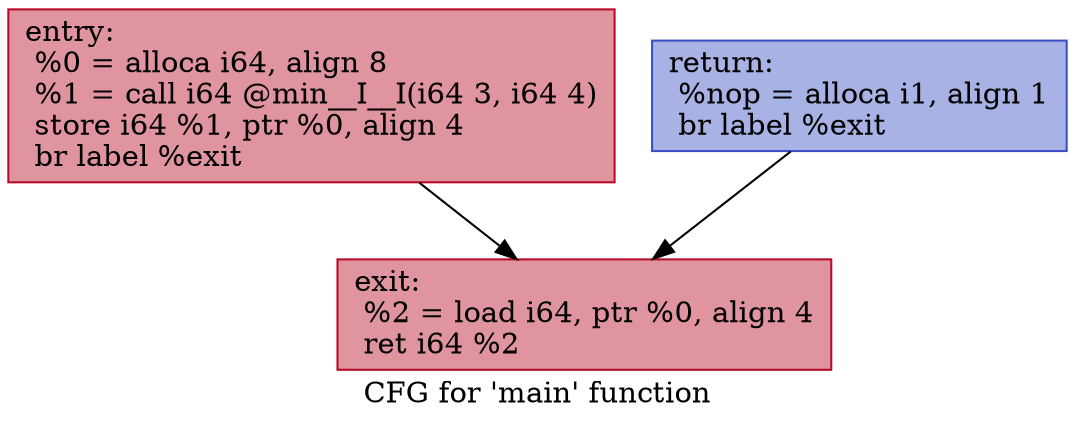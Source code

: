 digraph "CFG for 'main' function" {
	label="CFG for 'main' function";

	Node0x1bc8f305020 [shape=record,color="#b70d28ff", style=filled, fillcolor="#b70d2870",label="{entry:\l  %0 = alloca i64, align 8\l  %1 = call i64 @min__I__I(i64 3, i64 4)\l  store i64 %1, ptr %0, align 4\l  br label %exit\l}"];
	Node0x1bc8f305020 -> Node0x1bc8f3057a0;
	Node0x1bc8f304cc0 [shape=record,color="#3d50c3ff", style=filled, fillcolor="#3d50c370",label="{return:                                           \l  %nop = alloca i1, align 1\l  br label %exit\l}"];
	Node0x1bc8f304cc0 -> Node0x1bc8f3057a0;
	Node0x1bc8f3057a0 [shape=record,color="#b70d28ff", style=filled, fillcolor="#b70d2870",label="{exit:                                             \l  %2 = load i64, ptr %0, align 4\l  ret i64 %2\l}"];
}
